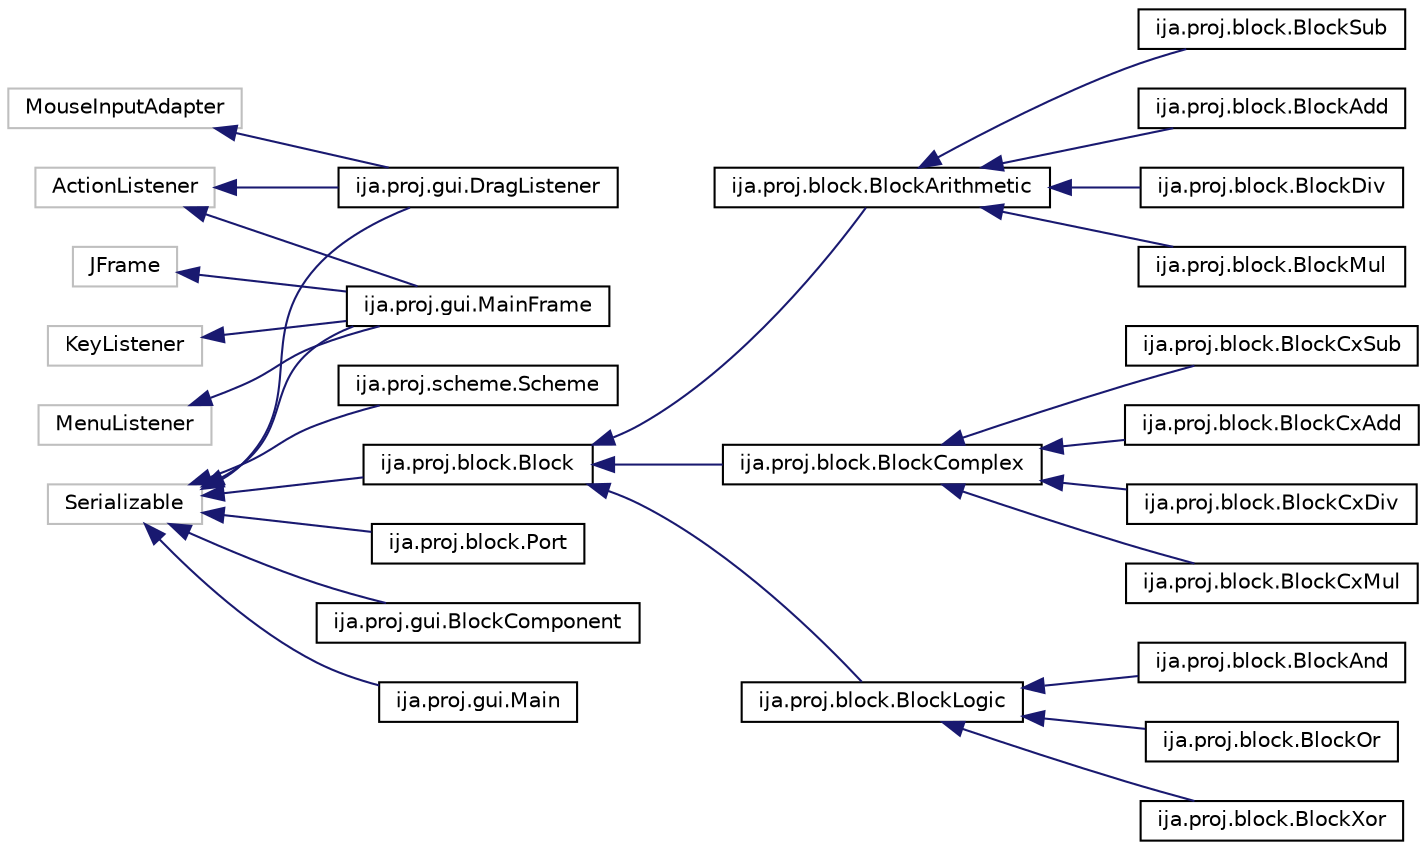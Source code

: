 digraph "Graphical Class Hierarchy"
{
  edge [fontname="Helvetica",fontsize="10",labelfontname="Helvetica",labelfontsize="10"];
  node [fontname="Helvetica",fontsize="10",shape=record];
  rankdir="LR";
  Node1 [label="ActionListener",height=0.2,width=0.4,color="grey75", fillcolor="white", style="filled"];
  Node1 -> Node2 [dir="back",color="midnightblue",fontsize="10",style="solid",fontname="Helvetica"];
  Node2 [label="ija.proj.gui.DragListener",height=0.2,width=0.4,color="black", fillcolor="white", style="filled",URL="$classija_1_1proj_1_1gui_1_1DragListener.html"];
  Node1 -> Node3 [dir="back",color="midnightblue",fontsize="10",style="solid",fontname="Helvetica"];
  Node3 [label="ija.proj.gui.MainFrame",height=0.2,width=0.4,color="black", fillcolor="white", style="filled",URL="$classija_1_1proj_1_1gui_1_1MainFrame.html"];
  Node4 [label="JFrame",height=0.2,width=0.4,color="grey75", fillcolor="white", style="filled"];
  Node4 -> Node3 [dir="back",color="midnightblue",fontsize="10",style="solid",fontname="Helvetica"];
  Node5 [label="KeyListener",height=0.2,width=0.4,color="grey75", fillcolor="white", style="filled"];
  Node5 -> Node3 [dir="back",color="midnightblue",fontsize="10",style="solid",fontname="Helvetica"];
  Node6 [label="MenuListener",height=0.2,width=0.4,color="grey75", fillcolor="white", style="filled"];
  Node6 -> Node3 [dir="back",color="midnightblue",fontsize="10",style="solid",fontname="Helvetica"];
  Node7 [label="MouseInputAdapter",height=0.2,width=0.4,color="grey75", fillcolor="white", style="filled"];
  Node7 -> Node2 [dir="back",color="midnightblue",fontsize="10",style="solid",fontname="Helvetica"];
  Node8 [label="Serializable",height=0.2,width=0.4,color="grey75", fillcolor="white", style="filled"];
  Node8 -> Node9 [dir="back",color="midnightblue",fontsize="10",style="solid",fontname="Helvetica"];
  Node9 [label="ija.proj.block.Block",height=0.2,width=0.4,color="black", fillcolor="white", style="filled",URL="$classija_1_1proj_1_1block_1_1Block.html",tooltip="The Block class is backend representation of block and contains its interface. This class is abstract..."];
  Node9 -> Node10 [dir="back",color="midnightblue",fontsize="10",style="solid",fontname="Helvetica"];
  Node10 [label="ija.proj.block.BlockArithmetic",height=0.2,width=0.4,color="black", fillcolor="white", style="filled",URL="$classija_1_1proj_1_1block_1_1BlockArithmetic.html",tooltip="The BlockArithmetic class is abstract class containing constructor for Block classes from group \"Arit..."];
  Node10 -> Node11 [dir="back",color="midnightblue",fontsize="10",style="solid",fontname="Helvetica"];
  Node11 [label="ija.proj.block.BlockAdd",height=0.2,width=0.4,color="black", fillcolor="white", style="filled",URL="$classija_1_1proj_1_1block_1_1BlockAdd.html",tooltip="The BlockAdd class is Block multiplying two float numbers. "];
  Node10 -> Node12 [dir="back",color="midnightblue",fontsize="10",style="solid",fontname="Helvetica"];
  Node12 [label="ija.proj.block.BlockDiv",height=0.2,width=0.4,color="black", fillcolor="white", style="filled",URL="$classija_1_1proj_1_1block_1_1BlockDiv.html"];
  Node10 -> Node13 [dir="back",color="midnightblue",fontsize="10",style="solid",fontname="Helvetica"];
  Node13 [label="ija.proj.block.BlockMul",height=0.2,width=0.4,color="black", fillcolor="white", style="filled",URL="$classija_1_1proj_1_1block_1_1BlockMul.html",tooltip="The BlockMul class is Block multipling two float numbers. "];
  Node10 -> Node14 [dir="back",color="midnightblue",fontsize="10",style="solid",fontname="Helvetica"];
  Node14 [label="ija.proj.block.BlockSub",height=0.2,width=0.4,color="black", fillcolor="white", style="filled",URL="$classija_1_1proj_1_1block_1_1BlockSub.html",tooltip="The BlockSub class is Block substracting two float numbers. "];
  Node9 -> Node15 [dir="back",color="midnightblue",fontsize="10",style="solid",fontname="Helvetica"];
  Node15 [label="ija.proj.block.BlockComplex",height=0.2,width=0.4,color="black", fillcolor="white", style="filled",URL="$classija_1_1proj_1_1block_1_1BlockComplex.html",tooltip="The BlockComplex class is virtual class containing constructor for Block classes from group \"Complex ..."];
  Node15 -> Node16 [dir="back",color="midnightblue",fontsize="10",style="solid",fontname="Helvetica"];
  Node16 [label="ija.proj.block.BlockCxAdd",height=0.2,width=0.4,color="black", fillcolor="white", style="filled",URL="$classija_1_1proj_1_1block_1_1BlockCxAdd.html",tooltip="The BlockCxAdd class is Block adding two complex numbers. "];
  Node15 -> Node17 [dir="back",color="midnightblue",fontsize="10",style="solid",fontname="Helvetica"];
  Node17 [label="ija.proj.block.BlockCxDiv",height=0.2,width=0.4,color="black", fillcolor="white", style="filled",URL="$classija_1_1proj_1_1block_1_1BlockCxDiv.html",tooltip="The BlockCxDiv class is Block dividing two complex numbers. "];
  Node15 -> Node18 [dir="back",color="midnightblue",fontsize="10",style="solid",fontname="Helvetica"];
  Node18 [label="ija.proj.block.BlockCxMul",height=0.2,width=0.4,color="black", fillcolor="white", style="filled",URL="$classija_1_1proj_1_1block_1_1BlockCxMul.html"];
  Node15 -> Node19 [dir="back",color="midnightblue",fontsize="10",style="solid",fontname="Helvetica"];
  Node19 [label="ija.proj.block.BlockCxSub",height=0.2,width=0.4,color="black", fillcolor="white", style="filled",URL="$classija_1_1proj_1_1block_1_1BlockCxSub.html",tooltip="The BlockCxSub class is Block substracting two complex numbers. "];
  Node9 -> Node20 [dir="back",color="midnightblue",fontsize="10",style="solid",fontname="Helvetica"];
  Node20 [label="ija.proj.block.BlockLogic",height=0.2,width=0.4,color="black", fillcolor="white", style="filled",URL="$classija_1_1proj_1_1block_1_1BlockLogic.html",tooltip="The BlockLogic class is abstract class containing constructor for Block classes from group \"Logic\"..."];
  Node20 -> Node21 [dir="back",color="midnightblue",fontsize="10",style="solid",fontname="Helvetica"];
  Node21 [label="ija.proj.block.BlockAnd",height=0.2,width=0.4,color="black", fillcolor="white", style="filled",URL="$classija_1_1proj_1_1block_1_1BlockAnd.html",tooltip="The BlockAnd class is Block realising logical conjuction of two bool values. "];
  Node20 -> Node22 [dir="back",color="midnightblue",fontsize="10",style="solid",fontname="Helvetica"];
  Node22 [label="ija.proj.block.BlockOr",height=0.2,width=0.4,color="black", fillcolor="white", style="filled",URL="$classija_1_1proj_1_1block_1_1BlockOr.html",tooltip="The BlockOr class is Block realising logical disjuction of two bool values. "];
  Node20 -> Node23 [dir="back",color="midnightblue",fontsize="10",style="solid",fontname="Helvetica"];
  Node23 [label="ija.proj.block.BlockXor",height=0.2,width=0.4,color="black", fillcolor="white", style="filled",URL="$classija_1_1proj_1_1block_1_1BlockXor.html",tooltip="The BlockXor class is Block realising exclusive logical disjuction of two bool values. "];
  Node8 -> Node24 [dir="back",color="midnightblue",fontsize="10",style="solid",fontname="Helvetica"];
  Node24 [label="ija.proj.block.Port",height=0.2,width=0.4,color="black", fillcolor="white", style="filled",URL="$classija_1_1proj_1_1block_1_1Port.html",tooltip="The Port class is backend representation of port and contains its interface. "];
  Node8 -> Node25 [dir="back",color="midnightblue",fontsize="10",style="solid",fontname="Helvetica"];
  Node25 [label="ija.proj.gui.BlockComponent",height=0.2,width=0.4,color="black", fillcolor="white", style="filled",URL="$classija_1_1proj_1_1gui_1_1BlockComponent.html"];
  Node8 -> Node2 [dir="back",color="midnightblue",fontsize="10",style="solid",fontname="Helvetica"];
  Node8 -> Node26 [dir="back",color="midnightblue",fontsize="10",style="solid",fontname="Helvetica"];
  Node26 [label="ija.proj.gui.Main",height=0.2,width=0.4,color="black", fillcolor="white", style="filled",URL="$classija_1_1proj_1_1gui_1_1Main.html"];
  Node8 -> Node3 [dir="back",color="midnightblue",fontsize="10",style="solid",fontname="Helvetica"];
  Node8 -> Node27 [dir="back",color="midnightblue",fontsize="10",style="solid",fontname="Helvetica"];
  Node27 [label="ija.proj.scheme.Scheme",height=0.2,width=0.4,color="black", fillcolor="white", style="filled",URL="$classija_1_1proj_1_1scheme_1_1Scheme.html",tooltip="The Scheme class is backend representation of scheme and contains its interface. "];
}
